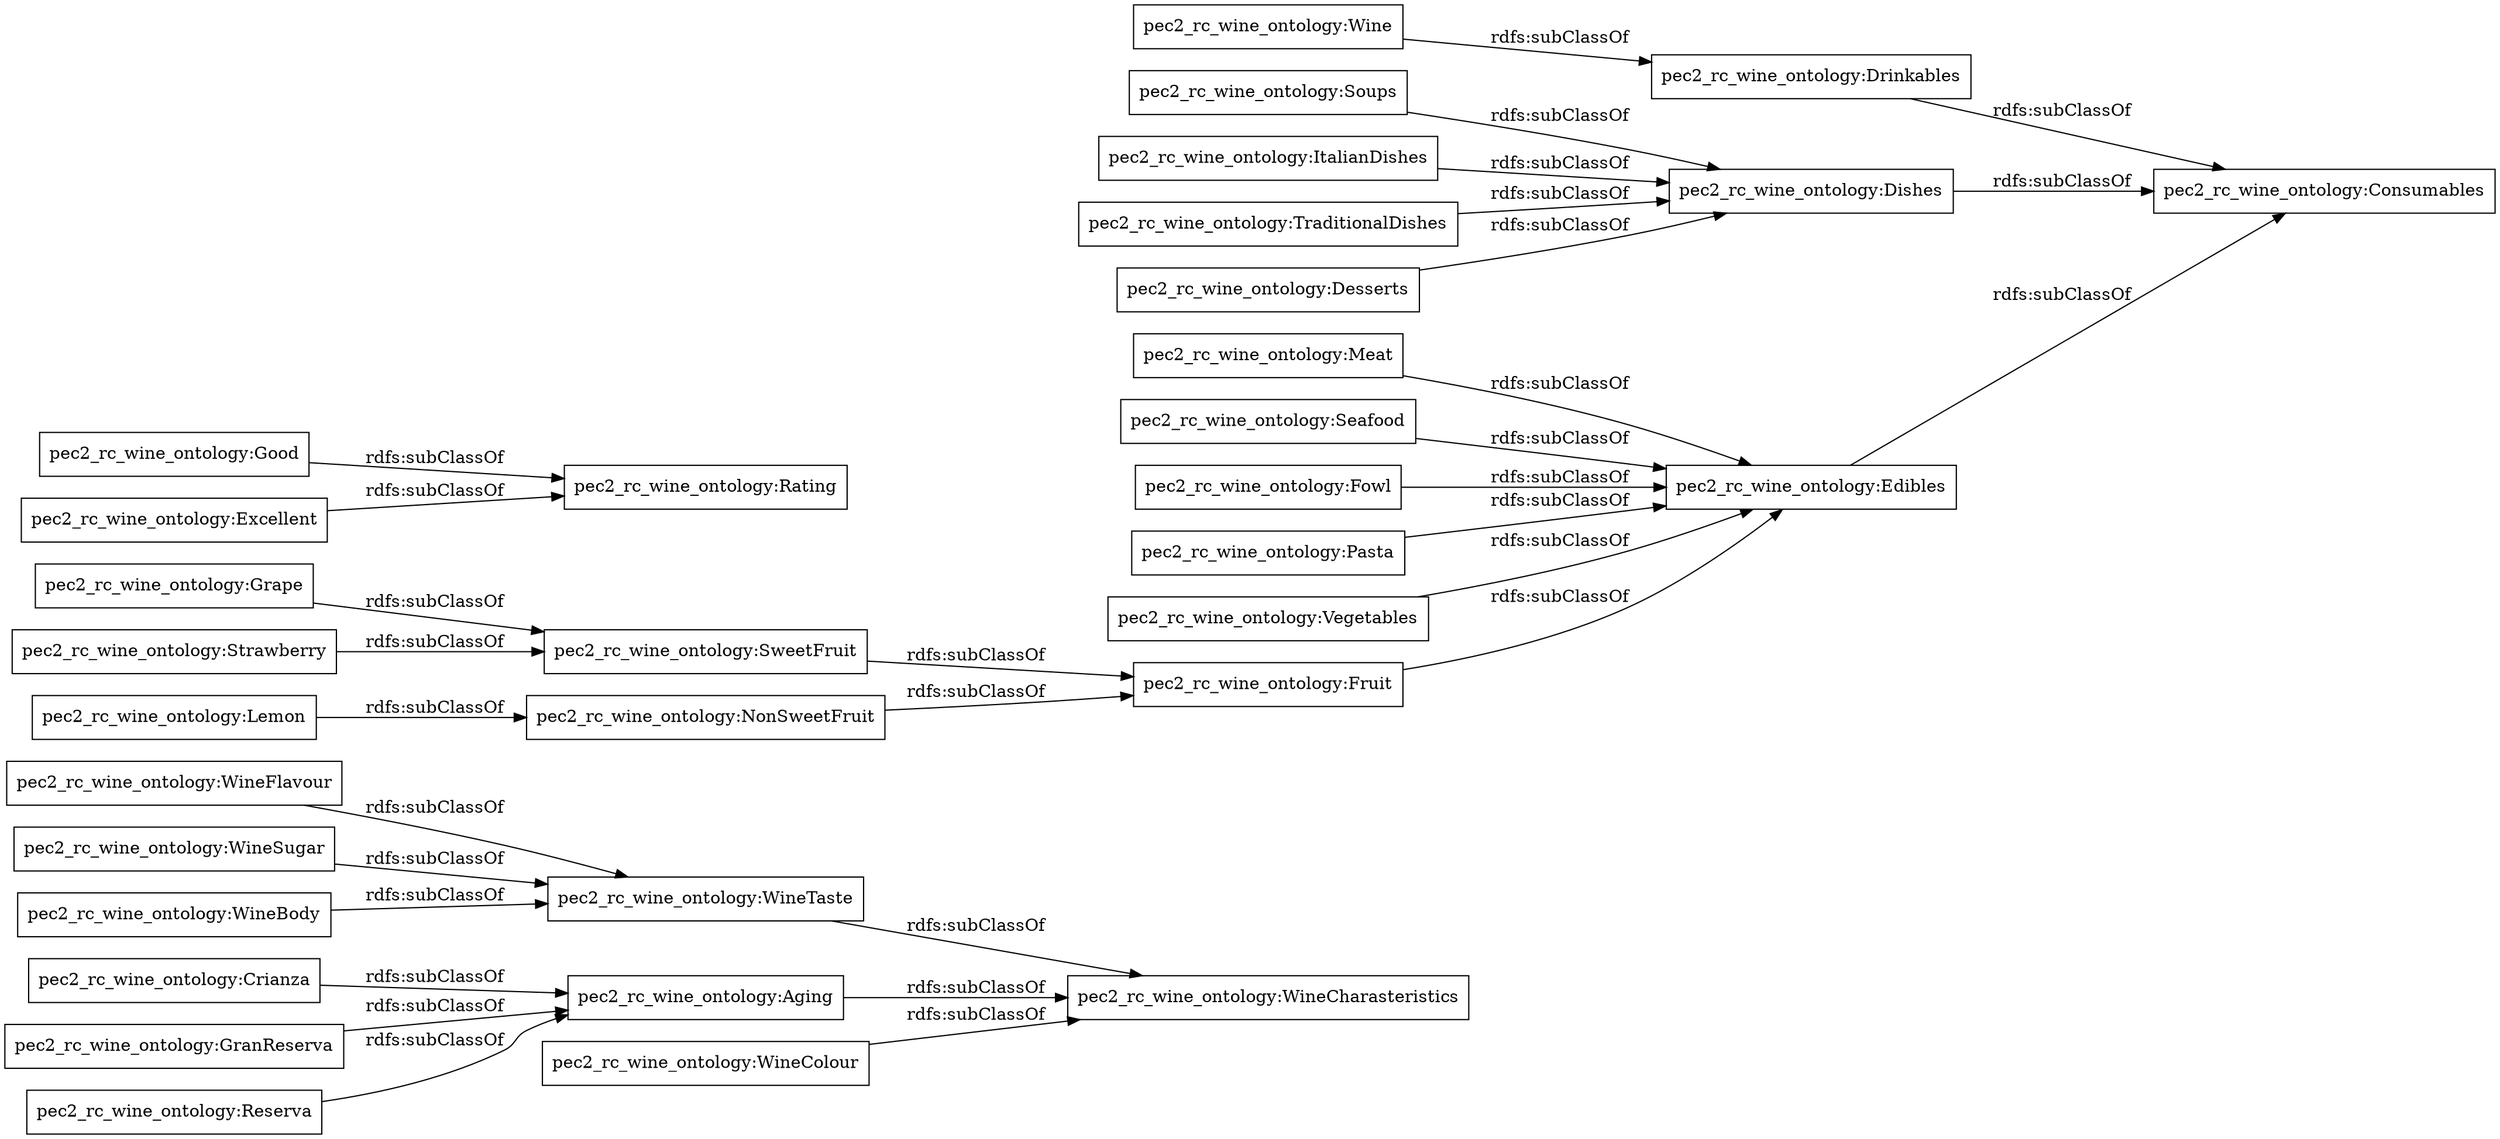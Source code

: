 digraph ar2dtool_diagram { 
rankdir=LR;
size="1000"
node [shape = rectangle, color="black"]; "pec2_rc_wine_ontology:Crianza" "pec2_rc_wine_ontology:WineTaste" "pec2_rc_wine_ontology:NonSweetFruit" "pec2_rc_wine_ontology:Lemon" "pec2_rc_wine_ontology:Soups" "pec2_rc_wine_ontology:Rating" "pec2_rc_wine_ontology:ItalianDishes" "pec2_rc_wine_ontology:Edibles" "pec2_rc_wine_ontology:WineCharasteristics" "pec2_rc_wine_ontology:Meat" "pec2_rc_wine_ontology:WineFlavour" "pec2_rc_wine_ontology:WineSugar" "pec2_rc_wine_ontology:TraditionalDishes" "pec2_rc_wine_ontology:Good" "pec2_rc_wine_ontology:Drinkables" "pec2_rc_wine_ontology:Dishes" "pec2_rc_wine_ontology:Seafood" "pec2_rc_wine_ontology:Fowl" "pec2_rc_wine_ontology:Reserva" "pec2_rc_wine_ontology:Grape" "pec2_rc_wine_ontology:Pasta" "pec2_rc_wine_ontology:Strawberry" "pec2_rc_wine_ontology:Excellent" "pec2_rc_wine_ontology:Desserts" "pec2_rc_wine_ontology:Vegetables" "pec2_rc_wine_ontology:SweetFruit" "pec2_rc_wine_ontology:Aging" "pec2_rc_wine_ontology:Fruit" "pec2_rc_wine_ontology:Wine" "pec2_rc_wine_ontology:WineColour" "pec2_rc_wine_ontology:GranReserva" "pec2_rc_wine_ontology:WineBody" "pec2_rc_wine_ontology:Consumables" ; /*classes style*/
	"pec2_rc_wine_ontology:Grape" -> "pec2_rc_wine_ontology:SweetFruit" [ label = "rdfs:subClassOf" ];
	"pec2_rc_wine_ontology:GranReserva" -> "pec2_rc_wine_ontology:Aging" [ label = "rdfs:subClassOf" ];
	"pec2_rc_wine_ontology:WineColour" -> "pec2_rc_wine_ontology:WineCharasteristics" [ label = "rdfs:subClassOf" ];
	"pec2_rc_wine_ontology:Good" -> "pec2_rc_wine_ontology:Rating" [ label = "rdfs:subClassOf" ];
	"pec2_rc_wine_ontology:WineSugar" -> "pec2_rc_wine_ontology:WineTaste" [ label = "rdfs:subClassOf" ];
	"pec2_rc_wine_ontology:Crianza" -> "pec2_rc_wine_ontology:Aging" [ label = "rdfs:subClassOf" ];
	"pec2_rc_wine_ontology:Fowl" -> "pec2_rc_wine_ontology:Edibles" [ label = "rdfs:subClassOf" ];
	"pec2_rc_wine_ontology:Seafood" -> "pec2_rc_wine_ontology:Edibles" [ label = "rdfs:subClassOf" ];
	"pec2_rc_wine_ontology:Reserva" -> "pec2_rc_wine_ontology:Aging" [ label = "rdfs:subClassOf" ];
	"pec2_rc_wine_ontology:Pasta" -> "pec2_rc_wine_ontology:Edibles" [ label = "rdfs:subClassOf" ];
	"pec2_rc_wine_ontology:Meat" -> "pec2_rc_wine_ontology:Edibles" [ label = "rdfs:subClassOf" ];
	"pec2_rc_wine_ontology:WineFlavour" -> "pec2_rc_wine_ontology:WineTaste" [ label = "rdfs:subClassOf" ];
	"pec2_rc_wine_ontology:Dishes" -> "pec2_rc_wine_ontology:Consumables" [ label = "rdfs:subClassOf" ];
	"pec2_rc_wine_ontology:Lemon" -> "pec2_rc_wine_ontology:NonSweetFruit" [ label = "rdfs:subClassOf" ];
	"pec2_rc_wine_ontology:Drinkables" -> "pec2_rc_wine_ontology:Consumables" [ label = "rdfs:subClassOf" ];
	"pec2_rc_wine_ontology:Edibles" -> "pec2_rc_wine_ontology:Consumables" [ label = "rdfs:subClassOf" ];
	"pec2_rc_wine_ontology:NonSweetFruit" -> "pec2_rc_wine_ontology:Fruit" [ label = "rdfs:subClassOf" ];
	"pec2_rc_wine_ontology:Wine" -> "pec2_rc_wine_ontology:Drinkables" [ label = "rdfs:subClassOf" ];
	"pec2_rc_wine_ontology:Vegetables" -> "pec2_rc_wine_ontology:Edibles" [ label = "rdfs:subClassOf" ];
	"pec2_rc_wine_ontology:Aging" -> "pec2_rc_wine_ontology:WineCharasteristics" [ label = "rdfs:subClassOf" ];
	"pec2_rc_wine_ontology:Desserts" -> "pec2_rc_wine_ontology:Dishes" [ label = "rdfs:subClassOf" ];
	"pec2_rc_wine_ontology:Strawberry" -> "pec2_rc_wine_ontology:SweetFruit" [ label = "rdfs:subClassOf" ];
	"pec2_rc_wine_ontology:Excellent" -> "pec2_rc_wine_ontology:Rating" [ label = "rdfs:subClassOf" ];
	"pec2_rc_wine_ontology:SweetFruit" -> "pec2_rc_wine_ontology:Fruit" [ label = "rdfs:subClassOf" ];
	"pec2_rc_wine_ontology:TraditionalDishes" -> "pec2_rc_wine_ontology:Dishes" [ label = "rdfs:subClassOf" ];
	"pec2_rc_wine_ontology:Soups" -> "pec2_rc_wine_ontology:Dishes" [ label = "rdfs:subClassOf" ];
	"pec2_rc_wine_ontology:Fruit" -> "pec2_rc_wine_ontology:Edibles" [ label = "rdfs:subClassOf" ];
	"pec2_rc_wine_ontology:WineBody" -> "pec2_rc_wine_ontology:WineTaste" [ label = "rdfs:subClassOf" ];
	"pec2_rc_wine_ontology:WineTaste" -> "pec2_rc_wine_ontology:WineCharasteristics" [ label = "rdfs:subClassOf" ];
	"pec2_rc_wine_ontology:ItalianDishes" -> "pec2_rc_wine_ontology:Dishes" [ label = "rdfs:subClassOf" ];

}
